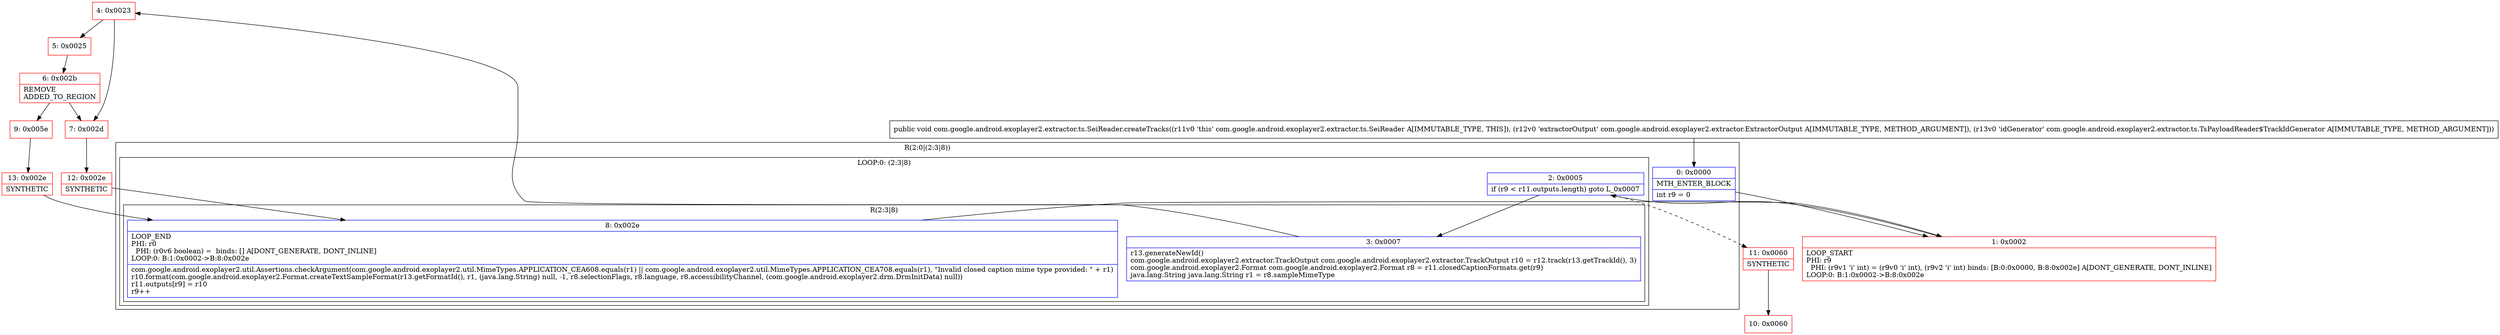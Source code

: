 digraph "CFG forcom.google.android.exoplayer2.extractor.ts.SeiReader.createTracks(Lcom\/google\/android\/exoplayer2\/extractor\/ExtractorOutput;Lcom\/google\/android\/exoplayer2\/extractor\/ts\/TsPayloadReader$TrackIdGenerator;)V" {
subgraph cluster_Region_2111064891 {
label = "R(2:0|(2:3|8))";
node [shape=record,color=blue];
Node_0 [shape=record,label="{0\:\ 0x0000|MTH_ENTER_BLOCK\l|int r9 = 0\l}"];
subgraph cluster_LoopRegion_799565111 {
label = "LOOP:0: (2:3|8)";
node [shape=record,color=blue];
Node_2 [shape=record,label="{2\:\ 0x0005|if (r9 \< r11.outputs.length) goto L_0x0007\l}"];
subgraph cluster_Region_179598610 {
label = "R(2:3|8)";
node [shape=record,color=blue];
Node_3 [shape=record,label="{3\:\ 0x0007|r13.generateNewId()\lcom.google.android.exoplayer2.extractor.TrackOutput com.google.android.exoplayer2.extractor.TrackOutput r10 = r12.track(r13.getTrackId(), 3)\lcom.google.android.exoplayer2.Format com.google.android.exoplayer2.Format r8 = r11.closedCaptionFormats.get(r9)\ljava.lang.String java.lang.String r1 = r8.sampleMimeType\l}"];
Node_8 [shape=record,label="{8\:\ 0x002e|LOOP_END\lPHI: r0 \l  PHI: (r0v6 boolean) =  binds: [] A[DONT_GENERATE, DONT_INLINE]\lLOOP:0: B:1:0x0002\-\>B:8:0x002e\l|com.google.android.exoplayer2.util.Assertions.checkArgument(com.google.android.exoplayer2.util.MimeTypes.APPLICATION_CEA608.equals(r1) \|\| com.google.android.exoplayer2.util.MimeTypes.APPLICATION_CEA708.equals(r1), \"Invalid closed caption mime type provided: \" + r1)\lr10.format(com.google.android.exoplayer2.Format.createTextSampleFormat(r13.getFormatId(), r1, (java.lang.String) null, \-1, r8.selectionFlags, r8.language, r8.accessibilityChannel, (com.google.android.exoplayer2.drm.DrmInitData) null))\lr11.outputs[r9] = r10\lr9++\l}"];
}
}
}
Node_1 [shape=record,color=red,label="{1\:\ 0x0002|LOOP_START\lPHI: r9 \l  PHI: (r9v1 'i' int) = (r9v0 'i' int), (r9v2 'i' int) binds: [B:0:0x0000, B:8:0x002e] A[DONT_GENERATE, DONT_INLINE]\lLOOP:0: B:1:0x0002\-\>B:8:0x002e\l}"];
Node_4 [shape=record,color=red,label="{4\:\ 0x0023}"];
Node_5 [shape=record,color=red,label="{5\:\ 0x0025}"];
Node_6 [shape=record,color=red,label="{6\:\ 0x002b|REMOVE\lADDED_TO_REGION\l}"];
Node_7 [shape=record,color=red,label="{7\:\ 0x002d}"];
Node_9 [shape=record,color=red,label="{9\:\ 0x005e}"];
Node_10 [shape=record,color=red,label="{10\:\ 0x0060}"];
Node_11 [shape=record,color=red,label="{11\:\ 0x0060|SYNTHETIC\l}"];
Node_12 [shape=record,color=red,label="{12\:\ 0x002e|SYNTHETIC\l}"];
Node_13 [shape=record,color=red,label="{13\:\ 0x002e|SYNTHETIC\l}"];
MethodNode[shape=record,label="{public void com.google.android.exoplayer2.extractor.ts.SeiReader.createTracks((r11v0 'this' com.google.android.exoplayer2.extractor.ts.SeiReader A[IMMUTABLE_TYPE, THIS]), (r12v0 'extractorOutput' com.google.android.exoplayer2.extractor.ExtractorOutput A[IMMUTABLE_TYPE, METHOD_ARGUMENT]), (r13v0 'idGenerator' com.google.android.exoplayer2.extractor.ts.TsPayloadReader$TrackIdGenerator A[IMMUTABLE_TYPE, METHOD_ARGUMENT])) }"];
MethodNode -> Node_0;
Node_0 -> Node_1;
Node_2 -> Node_3;
Node_2 -> Node_11[style=dashed];
Node_3 -> Node_4;
Node_8 -> Node_1;
Node_1 -> Node_2;
Node_4 -> Node_5;
Node_4 -> Node_7;
Node_5 -> Node_6;
Node_6 -> Node_7;
Node_6 -> Node_9;
Node_7 -> Node_12;
Node_9 -> Node_13;
Node_11 -> Node_10;
Node_12 -> Node_8;
Node_13 -> Node_8;
}

